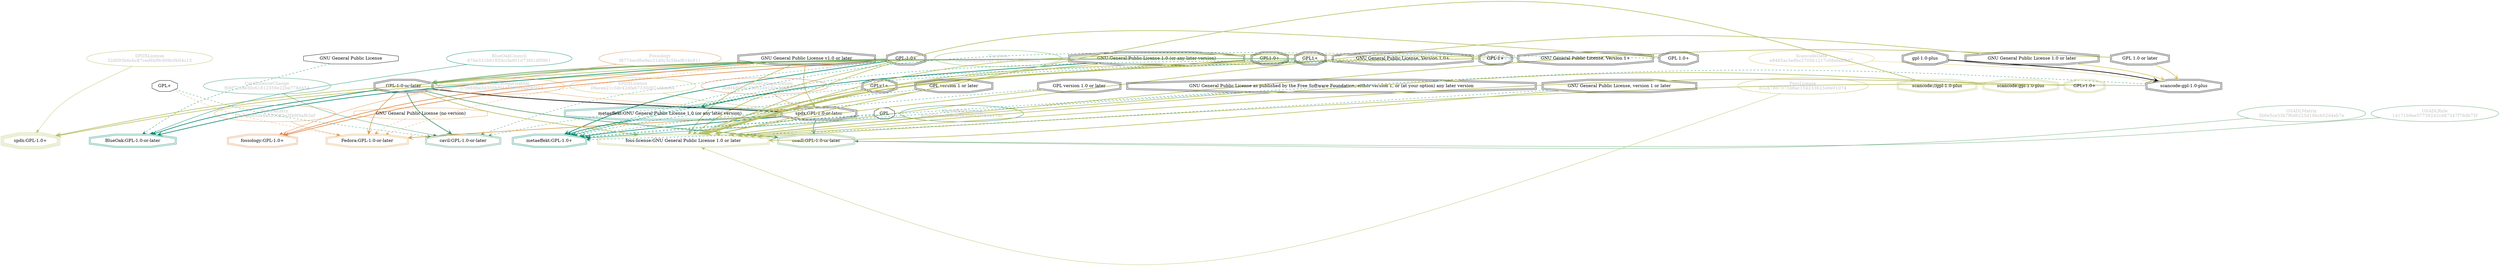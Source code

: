 strict digraph {
    node [shape=box];
    graph [splines=curved];
    1892 [label="SPDXLicense\n32d093b6cbc87ced6bf9c908c0b04c13"
         ,fontcolor=gray
         ,color="#b8bf62"
         ,fillcolor="beige;1"
         ,shape=ellipse];
    1893 [label="spdx:GPL-1.0+"
         ,color="#b8bf62"
         ,shape=tripleoctagon];
    1894 [label="GPL-1.0+"
         ,shape=doubleoctagon];
    1895 [label="GNU General Public License v1.0 or later"
         ,shape=doubleoctagon];
    1907 [label="SPDXLicense\n09acee21c3dc42dfa67330d97c4baed4"
         ,fontcolor=gray
         ,color="#b8bf62"
         ,fillcolor="beige;1"
         ,shape=ellipse];
    1908 [label="spdx:GPL-1.0-or-later"
         ,shape=doubleoctagon];
    1909 [label="GPL-1.0-or-later"
         ,shape=doubleoctagon];
    6437 [label="FedoraEntry\n15c7a8fe50a4ab20083e3f49f4af63ef"
         ,fontcolor=gray
         ,color="#e09d4b"
         ,fillcolor="beige;1"
         ,shape=ellipse];
    6438 [label="Fedora:GPL-1.0-or-later"
         ,color="#e09d4b"
         ,shape=doubleoctagon];
    6439 [label="GNU General Public License (no version)"
         ,color="#e09d4b"
         ,shape=octagon];
    6440 [label="GPL+"
         ,shape=octagon];
    9343 [label="GNU General Public License"
         ,shape=octagon];
    9345 [label="BlueOakCouncil\n67de331b91850ccfa901d73fd1df0901"
         ,fontcolor=gray
         ,color="#00876c"
         ,fillcolor="beige;1"
         ,shape=ellipse];
    9346 [label="BlueOak:GPL-1.0-or-later"
         ,color="#00876c"
         ,shape=doubleoctagon];
    9573 [label="OSADLRule\n14171b9ee57739242cd87347f76db73f"
         ,fontcolor=gray
         ,color="#58a066"
         ,fillcolor="beige;1"
         ,shape=ellipse];
    9574 [label="osadl:GPL-1.0-or-later"
         ,color="#58a066"
         ,shape=doubleoctagon];
    9868 [label="OSADLMatrix\n3b6e5ce33b7f6d6225d19bcb52d4eb7e"
         ,fontcolor=gray
         ,color="#58a066"
         ,fillcolor="beige;1"
         ,shape=ellipse];
    16277 [label="ScancodeData\ne9465ac3e8bc270561217c08afadfb07"
          ,fontcolor=gray
          ,color="#dac767"
          ,fillcolor="beige;1"
          ,shape=ellipse];
    16278 [label="scancode:gpl-1.0-plus"
          ,shape=doubleoctagon];
    16279 [label="gpl-1.0-plus"
          ,shape=doubleoctagon];
    16280 [label="GPL 1.0 or later"
          ,shape=doubleoctagon];
    16281 [label="GNU General Public License 1.0 or later"
          ,shape=doubleoctagon];
    25911 [label="Fossology\nf8774ec06e9ec21d0c3c5feef616c911"
          ,fontcolor=gray
          ,color="#e18745"
          ,fillcolor="beige;1"
          ,shape=ellipse];
    25912 [label="fossology:GPL-1.0+"
          ,color="#e18745"
          ,shape=doubleoctagon];
    27164 [label=GPL,shape=octagon];
    28714 [label="OrtLicenseCategorization\n8b8f4d02ac25833491d3e540fc5d20d7"
          ,fontcolor=gray
          ,color="#e06f45"
          ,fillcolor="beige;1"
          ,shape=ellipse];
    35461 [label="OrtLicenseCategorization\n37c6696e3d330bf94d5381cfda085f23"
          ,fontcolor=gray
          ,color="#e09d4b"
          ,fillcolor="beige;1"
          ,shape=ellipse];
    36888 [label="CavilLicenseChange\nf08f7239e30c61812359e22be778d454"
          ,fontcolor=gray
          ,color="#379469"
          ,fillcolor="beige;1"
          ,shape=ellipse];
    36889 [label="cavil:GPL-1.0-or-later"
          ,color="#379469"
          ,shape=doubleoctagon];
    36890 [label="GPLv1+"
          ,shape=doubleoctagon];
    42816 [label="MetaeffektLicense\n6c5e50caea3fb5e5b3fe6a2f761b17dc"
          ,fontcolor=gray
          ,color="#00876c"
          ,fillcolor="beige;1"
          ,shape=ellipse];
    42817 [label="metaeffekt:GPL-1.0+"
          ,color="#00876c"
          ,shape=doubleoctagon];
    42818 [label="metaeffekt:GNU General Public License 1.0 (or any later version)"
          ,color="#00876c"
          ,shape=doubleoctagon];
    42819 [label="GNU General Public License 1.0 (or any later version)"
          ,shape=doubleoctagon];
    42820 [label="GNU General Public License, Version 1.0+"
          ,shape=doubleoctagon];
    42821 [label="GNU General Public License, Version 1+"
          ,shape=doubleoctagon];
    42822 [label="GPL 1.0+"
          ,shape=doubleoctagon];
    42823 [label="GPL-1+"
          ,shape=doubleoctagon];
    42824 [label="GPL version 1 or later"
          ,shape=doubleoctagon];
    42825 [label="GPL version 1.0 or later"
          ,shape=doubleoctagon];
    42826 [label="GNU General Public License as published by the Free Software Foundation; either version 1, or (at your option) any later version"
          ,shape=doubleoctagon];
    42827 [label="GNU General Public License, version 1 or later"
          ,shape=doubleoctagon];
    50533 [label="FossLicense\n83267897075b6ac154233623a9e01074"
          ,fontcolor=gray
          ,color="#b8bf62"
          ,fillcolor="beige;1"
          ,shape=ellipse];
    50534 [label="foss-license:GNU General Public License 1.0 or later"
          ,color="#b8bf62"
          ,shape=doubleoctagon];
    50535 [label="GPL1.0+"
          ,shape=doubleoctagon];
    50536 [label="GPL1+"
          ,shape=doubleoctagon];
    50537 [label="scancode://gpl-1.0-plus"
          ,color="#b8bf62"
          ,shape=doubleoctagon];
    50538 [label="scancode:gpl-1.0-plus"
          ,color="#b8bf62"
          ,shape=doubleoctagon];
    50539 [label="GPLv1.0+"
          ,color="#b8bf62"
          ,shape=doubleoctagon];
    56000 [label="Curation\n1404e45dbe61a57d510cb87de8b06fdf"
          ,fontcolor=gray
          ,color="#78ab63"
          ,fillcolor="beige;1"
          ,shape=ellipse];
    1892 -> 1893 [weight=0.5
                 ,color="#b8bf62"];
    1894 -> 1893 [style=bold
                 ,arrowhead=vee
                 ,weight=0.7
                 ,color="#b8bf62"];
    1894 -> 1909 [style=bold
                 ,arrowhead=vee
                 ,weight=0.7
                 ,color="#78ab63"];
    1894 -> 25912 [style=bold
                  ,arrowhead=vee
                  ,weight=0.7
                  ,color="#e18745"];
    1894 -> 36889 [style=dashed
                  ,arrowhead=vee
                  ,weight=0.5
                  ,color="#379469"];
    1894 -> 42817 [style=bold
                  ,arrowhead=vee
                  ,weight=0.7
                  ,color="#00876c"];
    1894 -> 42817 [style=bold
                  ,arrowhead=vee
                  ,weight=0.7
                  ,color="#00876c"];
    1894 -> 50534 [style=bold
                  ,arrowhead=vee
                  ,weight=0.7
                  ,color="#b8bf62"];
    1895 -> 1893 [style=bold
                 ,arrowhead=vee
                 ,weight=0.7
                 ,color="#b8bf62"];
    1895 -> 1908 [style=bold
                 ,arrowhead=vee
                 ,weight=0.7
                 ,color="#b8bf62"];
    1895 -> 6438 [style=dashed
                 ,arrowhead=vee
                 ,weight=0.5
                 ,color="#e09d4b"];
    1895 -> 9346 [style=bold
                 ,arrowhead=vee
                 ,weight=0.7
                 ,color="#00876c"];
    1895 -> 25912 [style=bold
                  ,arrowhead=vee
                  ,weight=0.7
                  ,color="#e18745"];
    1895 -> 50534 [style=bold
                  ,arrowhead=vee
                  ,weight=0.7
                  ,color="#b8bf62"];
    1907 -> 1908 [weight=0.5
                 ,color="#b8bf62"];
    1908 -> 6438 [style=bold
                 ,arrowhead=vee
                 ,weight=0.7
                 ,color="#e09d4b"];
    1908 -> 9574 [style=bold
                 ,arrowhead=vee
                 ,weight=0.7
                 ,color="#58a066"];
    1908 -> 42817 [style=bold
                  ,arrowhead=vee
                  ,weight=0.7
                  ,color="#00876c"];
    1909 -> 1908 [style=bold
                 ,arrowhead=vee
                 ,weight=0.7];
    1909 -> 6438 [style=bold
                 ,arrowhead=vee
                 ,weight=0.7
                 ,color="#e09d4b"];
    1909 -> 9346 [style=bold
                 ,arrowhead=vee
                 ,weight=0.7
                 ,color="#00876c"];
    1909 -> 9574 [style=bold
                 ,arrowhead=vee
                 ,weight=0.7
                 ,color="#58a066"];
    1909 -> 36889 [style=bold
                  ,arrowhead=vee
                  ,weight=0.7
                  ,color="#379469"];
    1909 -> 36889 [style=bold
                  ,arrowhead=vee
                  ,weight=0.7
                  ,color="#379469"];
    1909 -> 50534 [style=bold
                  ,arrowhead=vee
                  ,weight=0.7
                  ,color="#b8bf62"];
    6437 -> 6438 [weight=0.5
                 ,color="#e09d4b"];
    6439 -> 6438 [style=dashed
                 ,arrowhead=vee
                 ,weight=0.5
                 ,color="#e09d4b"];
    6440 -> 6438 [style=dashed
                 ,arrowhead=vee
                 ,weight=0.5
                 ,color="#e09d4b"];
    6440 -> 36889 [style=dashed
                  ,arrowhead=vee
                  ,weight=0.5
                  ,color="#379469"];
    9343 -> 9346 [style=dashed
                 ,arrowhead=vee
                 ,weight=0.5
                 ,color="#00876c"];
    9345 -> 9346 [weight=0.5
                 ,color="#00876c"];
    9573 -> 9574 [weight=0.5
                 ,color="#58a066"];
    9868 -> 9574 [weight=0.5
                 ,color="#58a066"];
    16277 -> 16278 [weight=0.5
                   ,color="#dac767"];
    16278 -> 42817 [style=dashed
                   ,arrowhead=vee
                   ,weight=0.5
                   ,color="#00876c"];
    16278 -> 50534 [style=bold
                   ,arrowhead=vee
                   ,weight=0.7
                   ,color="#b8bf62"];
    16279 -> 16278 [style=bold
                   ,arrowhead=vee
                   ,weight=0.7];
    16280 -> 16278 [style=bold
                   ,arrowhead=vee
                   ,weight=0.7
                   ,color="#dac767"];
    16280 -> 50534 [style=bold
                   ,arrowhead=vee
                   ,weight=0.7
                   ,color="#b8bf62"];
    16281 -> 16278 [style=bold
                   ,arrowhead=vee
                   ,weight=0.7
                   ,color="#dac767"];
    16281 -> 50534 [style=bold
                   ,arrowhead=vee
                   ,weight=0.7
                   ,color="#b8bf62"];
    25911 -> 25912 [weight=0.5
                   ,color="#e18745"];
    27164 -> 42817 [style=dashed
                   ,arrowhead=vee
                   ,weight=0.5
                   ,color="#00876c"];
    28714 -> 1908 [weight=0.5
                  ,color="#e06f45"];
    35461 -> 1908 [weight=0.5
                  ,color="#e09d4b"];
    36888 -> 36889 [weight=0.5
                   ,color="#379469"];
    36890 -> 36889 [style=dashed
                   ,arrowhead=vee
                   ,weight=0.5
                   ,color="#379469"];
    36890 -> 50534 [style=bold
                   ,arrowhead=vee
                   ,weight=0.7
                   ,color="#b8bf62"];
    42816 -> 42817 [weight=0.5
                   ,color="#00876c"];
    42818 -> 42817 [style=bold
                   ,arrowhead=vee
                   ,weight=0.7
                   ,color="#00876c"];
    42819 -> 42818 [style=bold
                   ,arrowhead=vee
                   ,weight=0.7
                   ,color="#00876c"];
    42819 -> 50534 [style=bold
                   ,arrowhead=vee
                   ,weight=0.7
                   ,color="#b8bf62"];
    42820 -> 42817 [style=dashed
                   ,arrowhead=vee
                   ,weight=0.5
                   ,color="#00876c"];
    42820 -> 50534 [style=bold
                   ,arrowhead=vee
                   ,weight=0.7
                   ,color="#b8bf62"];
    42821 -> 42817 [style=dashed
                   ,arrowhead=vee
                   ,weight=0.5
                   ,color="#00876c"];
    42821 -> 50534 [style=bold
                   ,arrowhead=vee
                   ,weight=0.7
                   ,color="#b8bf62"];
    42822 -> 42817 [style=dashed
                   ,arrowhead=vee
                   ,weight=0.5
                   ,color="#00876c"];
    42822 -> 50534 [style=bold
                   ,arrowhead=vee
                   ,weight=0.7
                   ,color="#b8bf62"];
    42823 -> 42817 [style=dashed
                   ,arrowhead=vee
                   ,weight=0.5
                   ,color="#00876c"];
    42823 -> 50534 [style=bold
                   ,arrowhead=vee
                   ,weight=0.7
                   ,color="#b8bf62"];
    42824 -> 42817 [style=dashed
                   ,arrowhead=vee
                   ,weight=0.5
                   ,color="#00876c"];
    42824 -> 50534 [style=bold
                   ,arrowhead=vee
                   ,weight=0.7
                   ,color="#b8bf62"];
    42825 -> 42817 [style=dashed
                   ,arrowhead=vee
                   ,weight=0.5
                   ,color="#00876c"];
    42825 -> 50534 [style=bold
                   ,arrowhead=vee
                   ,weight=0.7
                   ,color="#b8bf62"];
    42826 -> 42817 [style=dashed
                   ,arrowhead=vee
                   ,weight=0.5
                   ,color="#00876c"];
    42826 -> 50534 [style=bold
                   ,arrowhead=vee
                   ,weight=0.7
                   ,color="#b8bf62"];
    42827 -> 42817 [style=dashed
                   ,arrowhead=vee
                   ,weight=0.5
                   ,color="#00876c"];
    42827 -> 50534 [style=bold
                   ,arrowhead=vee
                   ,weight=0.7
                   ,color="#b8bf62"];
    50533 -> 50534 [weight=0.5
                   ,color="#b8bf62"];
    50535 -> 1909 [style=bold
                  ,arrowhead=vee
                  ,weight=0.7
                  ,color="#78ab63"];
    50535 -> 50534 [style=bold
                   ,arrowhead=vee
                   ,weight=0.7
                   ,color="#b8bf62"];
    50536 -> 1909 [style=bold
                  ,arrowhead=vee
                  ,weight=0.7
                  ,color="#78ab63"];
    50536 -> 50534 [style=bold
                   ,arrowhead=vee
                   ,weight=0.7
                   ,color="#b8bf62"];
    50537 -> 50534 [style=bold
                   ,arrowhead=vee
                   ,weight=0.7
                   ,color="#b8bf62"];
    50538 -> 50534 [style=bold
                   ,arrowhead=vee
                   ,weight=0.7
                   ,color="#b8bf62"];
    50539 -> 50534 [style=bold
                   ,arrowhead=vee
                   ,weight=0.7
                   ,color="#b8bf62"];
    56000 -> 1909 [weight=0.5
                  ,color="#78ab63"];
}
